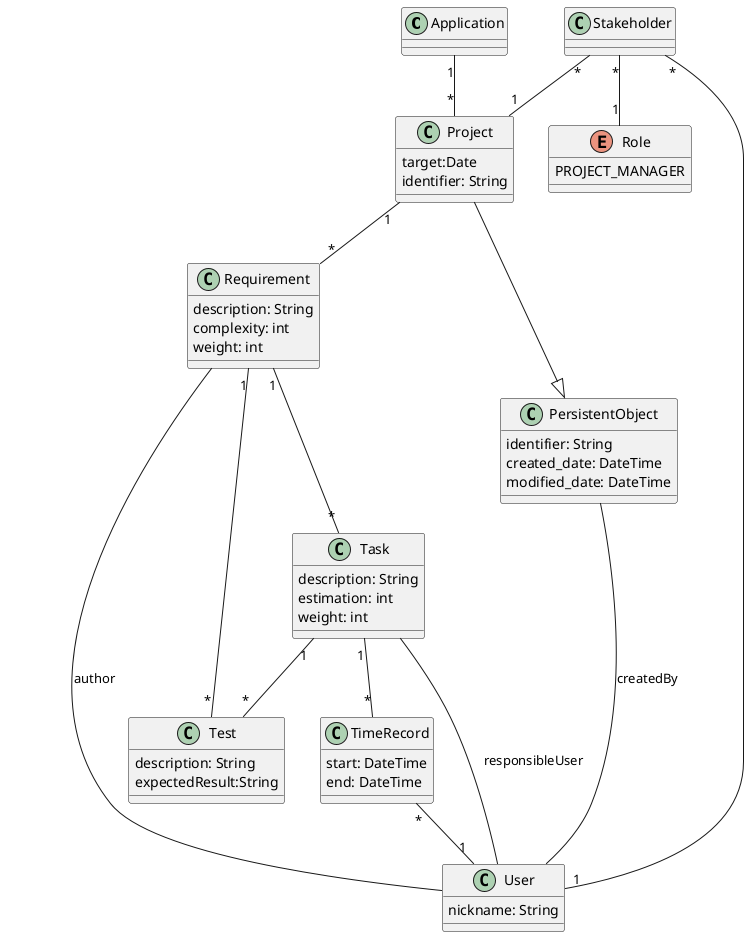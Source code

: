 @startuml
Application "1" -- "*" Project
Project "1" -- "*" Requirement
Requirement "1" -- "*" Task
Requirement "1" -- "*" Test
Task "1" -- "*" TimeRecord
Task "1" -- "*" Test
TimeRecord "*" -- "1" User
User -- Task : responsibleUser
Stakeholder "*"-- "1" Project
Stakeholder "*"-- "1" User
Stakeholder "*" -- "1" Role
User -- Requirement : author
Project --|> PersistentObject
PersistentObject -- User : createdBy

class PersistentObject {
  identifier: String
  created_date: DateTime
  modified_date: DateTime
}



enum Role {
  PROJECT_MANAGER
}

class Project {
  target:Date
  identifier: String
}

class Requirement {
  description: String
  complexity: int
  weight: int
}

class Task {
  description: String
  estimation: int
  weight: int
}

class TimeRecord {
  start: DateTime
  end: DateTime
}

class User {
  nickname: String
}

class Test {
  description: String
  expectedResult:String
}

@enduml
